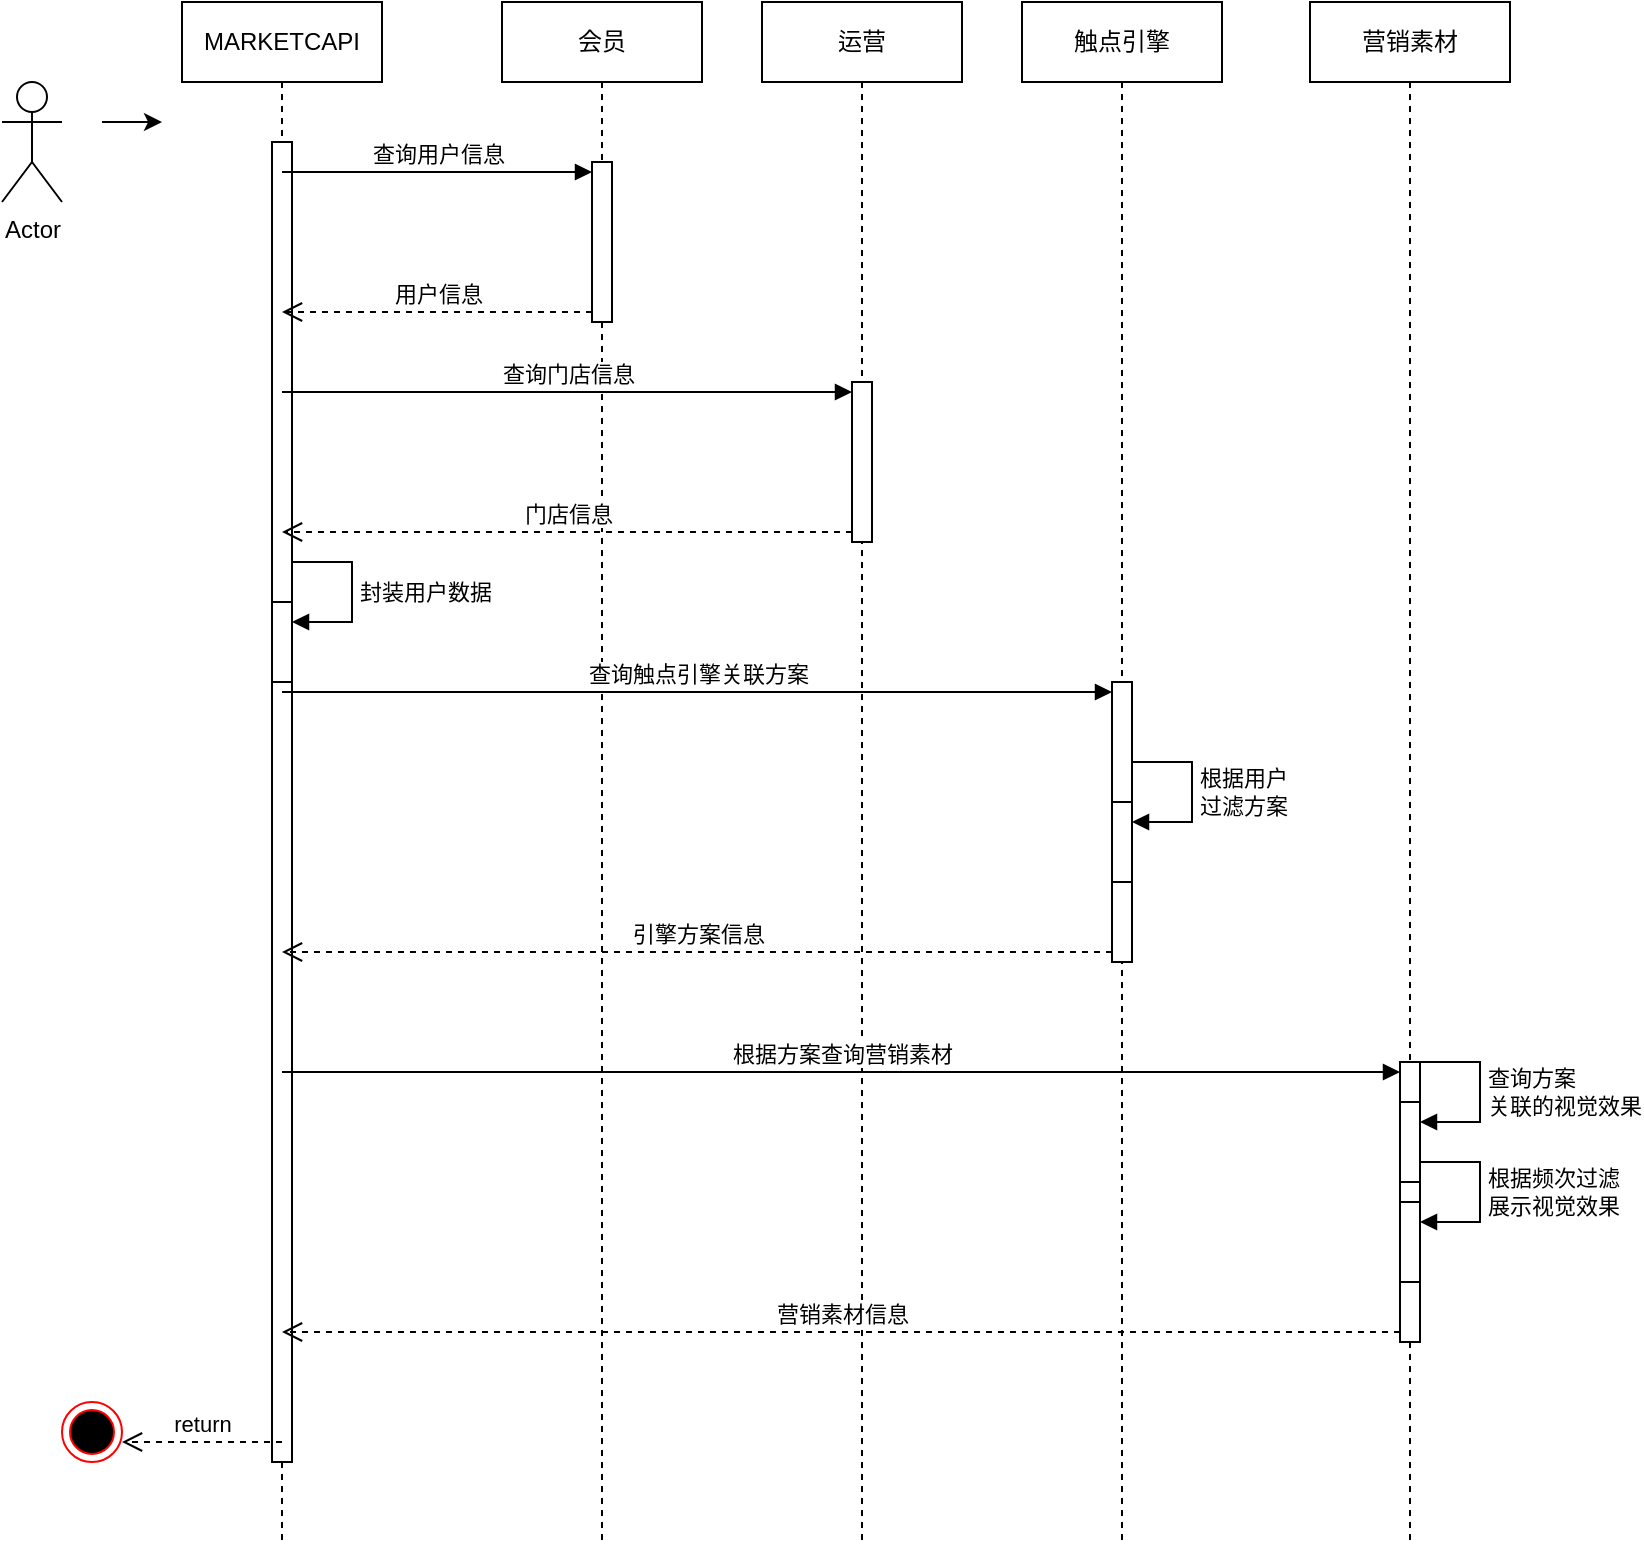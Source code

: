 <mxfile version="22.1.18" type="github">
  <diagram name="第 1 页" id="SsFlk2GtKNOXv96q0YYf">
    <mxGraphModel dx="1290" dy="522" grid="1" gridSize="10" guides="1" tooltips="1" connect="1" arrows="1" fold="1" page="1" pageScale="1" pageWidth="827" pageHeight="1169" math="0" shadow="0">
      <root>
        <mxCell id="0" />
        <mxCell id="1" parent="0" />
        <mxCell id="_XddeCAfCIbEAWG0HA93-1" value="MARKETCAPI" style="shape=umlLifeline;perimeter=lifelinePerimeter;whiteSpace=wrap;html=1;container=1;dropTarget=0;collapsible=0;recursiveResize=0;outlineConnect=0;portConstraint=eastwest;newEdgeStyle={&quot;curved&quot;:0,&quot;rounded&quot;:0};" parent="1" vertex="1">
          <mxGeometry x="110" y="70" width="100" height="770" as="geometry" />
        </mxCell>
        <mxCell id="_XddeCAfCIbEAWG0HA93-10" value="" style="html=1;points=[[0,0,0,0,5],[0,1,0,0,-5],[1,0,0,0,5],[1,1,0,0,-5]];perimeter=orthogonalPerimeter;outlineConnect=0;targetShapes=umlLifeline;portConstraint=eastwest;newEdgeStyle={&quot;curved&quot;:0,&quot;rounded&quot;:0};" parent="_XddeCAfCIbEAWG0HA93-1" vertex="1">
          <mxGeometry x="45" y="70" width="10" height="660" as="geometry" />
        </mxCell>
        <mxCell id="_XddeCAfCIbEAWG0HA93-20" value="" style="html=1;points=[[0,0,0,0,5],[0,1,0,0,-5],[1,0,0,0,5],[1,1,0,0,-5]];perimeter=orthogonalPerimeter;outlineConnect=0;targetShapes=umlLifeline;portConstraint=eastwest;newEdgeStyle={&quot;curved&quot;:0,&quot;rounded&quot;:0};" parent="_XddeCAfCIbEAWG0HA93-1" vertex="1">
          <mxGeometry x="45" y="300" width="10" height="40" as="geometry" />
        </mxCell>
        <mxCell id="_XddeCAfCIbEAWG0HA93-21" value="封装用户数据" style="html=1;align=left;spacingLeft=2;endArrow=block;rounded=0;edgeStyle=orthogonalEdgeStyle;curved=0;rounded=0;" parent="_XddeCAfCIbEAWG0HA93-1" target="_XddeCAfCIbEAWG0HA93-20" edge="1">
          <mxGeometry relative="1" as="geometry">
            <mxPoint x="55" y="280" as="sourcePoint" />
            <Array as="points">
              <mxPoint x="85" y="310" />
            </Array>
          </mxGeometry>
        </mxCell>
        <mxCell id="_XddeCAfCIbEAWG0HA93-2" value="营销素材" style="shape=umlLifeline;perimeter=lifelinePerimeter;whiteSpace=wrap;html=1;container=1;dropTarget=0;collapsible=0;recursiveResize=0;outlineConnect=0;portConstraint=eastwest;newEdgeStyle={&quot;curved&quot;:0,&quot;rounded&quot;:0};" parent="1" vertex="1">
          <mxGeometry x="674" y="70" width="100" height="770" as="geometry" />
        </mxCell>
        <mxCell id="_XddeCAfCIbEAWG0HA93-27" value="" style="html=1;points=[[0,0,0,0,5],[0,1,0,0,-5],[1,0,0,0,5],[1,1,0,0,-5]];perimeter=orthogonalPerimeter;outlineConnect=0;targetShapes=umlLifeline;portConstraint=eastwest;newEdgeStyle={&quot;curved&quot;:0,&quot;rounded&quot;:0};" parent="_XddeCAfCIbEAWG0HA93-2" vertex="1">
          <mxGeometry x="45" y="530" width="10" height="140" as="geometry" />
        </mxCell>
        <mxCell id="_XddeCAfCIbEAWG0HA93-34" value="" style="html=1;points=[[0,0,0,0,5],[0,1,0,0,-5],[1,0,0,0,5],[1,1,0,0,-5]];perimeter=orthogonalPerimeter;outlineConnect=0;targetShapes=umlLifeline;portConstraint=eastwest;newEdgeStyle={&quot;curved&quot;:0,&quot;rounded&quot;:0};" parent="_XddeCAfCIbEAWG0HA93-2" vertex="1">
          <mxGeometry x="45" y="550" width="10" height="40" as="geometry" />
        </mxCell>
        <mxCell id="_XddeCAfCIbEAWG0HA93-35" value="查询方案&lt;br&gt;关联的视觉效果" style="html=1;align=left;spacingLeft=2;endArrow=block;rounded=0;edgeStyle=orthogonalEdgeStyle;curved=0;rounded=0;" parent="_XddeCAfCIbEAWG0HA93-2" target="_XddeCAfCIbEAWG0HA93-34" edge="1">
          <mxGeometry relative="1" as="geometry">
            <mxPoint x="55" y="530" as="sourcePoint" />
            <Array as="points">
              <mxPoint x="85" y="560" />
            </Array>
          </mxGeometry>
        </mxCell>
        <mxCell id="_XddeCAfCIbEAWG0HA93-36" value="" style="html=1;points=[[0,0,0,0,5],[0,1,0,0,-5],[1,0,0,0,5],[1,1,0,0,-5]];perimeter=orthogonalPerimeter;outlineConnect=0;targetShapes=umlLifeline;portConstraint=eastwest;newEdgeStyle={&quot;curved&quot;:0,&quot;rounded&quot;:0};" parent="_XddeCAfCIbEAWG0HA93-2" vertex="1">
          <mxGeometry x="45" y="600" width="10" height="40" as="geometry" />
        </mxCell>
        <mxCell id="_XddeCAfCIbEAWG0HA93-37" value="根据频次过滤&lt;br&gt;展示视觉效果" style="html=1;align=left;spacingLeft=2;endArrow=block;rounded=0;edgeStyle=orthogonalEdgeStyle;curved=0;rounded=0;" parent="_XddeCAfCIbEAWG0HA93-2" target="_XddeCAfCIbEAWG0HA93-36" edge="1">
          <mxGeometry relative="1" as="geometry">
            <mxPoint x="55" y="580" as="sourcePoint" />
            <Array as="points">
              <mxPoint x="85" y="610" />
            </Array>
          </mxGeometry>
        </mxCell>
        <mxCell id="_XddeCAfCIbEAWG0HA93-3" value="触点引擎" style="shape=umlLifeline;perimeter=lifelinePerimeter;whiteSpace=wrap;html=1;container=1;dropTarget=0;collapsible=0;recursiveResize=0;outlineConnect=0;portConstraint=eastwest;newEdgeStyle={&quot;curved&quot;:0,&quot;rounded&quot;:0};" parent="1" vertex="1">
          <mxGeometry x="530" y="70" width="100" height="770" as="geometry" />
        </mxCell>
        <mxCell id="_XddeCAfCIbEAWG0HA93-22" value="" style="html=1;points=[[0,0,0,0,5],[0,1,0,0,-5],[1,0,0,0,5],[1,1,0,0,-5]];perimeter=orthogonalPerimeter;outlineConnect=0;targetShapes=umlLifeline;portConstraint=eastwest;newEdgeStyle={&quot;curved&quot;:0,&quot;rounded&quot;:0};" parent="_XddeCAfCIbEAWG0HA93-3" vertex="1">
          <mxGeometry x="45" y="340" width="10" height="140" as="geometry" />
        </mxCell>
        <mxCell id="_XddeCAfCIbEAWG0HA93-25" value="" style="html=1;points=[[0,0,0,0,5],[0,1,0,0,-5],[1,0,0,0,5],[1,1,0,0,-5]];perimeter=orthogonalPerimeter;outlineConnect=0;targetShapes=umlLifeline;portConstraint=eastwest;newEdgeStyle={&quot;curved&quot;:0,&quot;rounded&quot;:0};" parent="_XddeCAfCIbEAWG0HA93-3" vertex="1">
          <mxGeometry x="45" y="400" width="10" height="40" as="geometry" />
        </mxCell>
        <mxCell id="_XddeCAfCIbEAWG0HA93-26" value="根据用户&lt;br&gt;过滤方案" style="html=1;align=left;spacingLeft=2;endArrow=block;rounded=0;edgeStyle=orthogonalEdgeStyle;curved=0;rounded=0;" parent="_XddeCAfCIbEAWG0HA93-3" target="_XddeCAfCIbEAWG0HA93-25" edge="1">
          <mxGeometry relative="1" as="geometry">
            <mxPoint x="55" y="380" as="sourcePoint" />
            <Array as="points">
              <mxPoint x="85" y="410" />
            </Array>
            <mxPoint as="offset" />
          </mxGeometry>
        </mxCell>
        <mxCell id="_XddeCAfCIbEAWG0HA93-4" value="会员" style="shape=umlLifeline;perimeter=lifelinePerimeter;whiteSpace=wrap;html=1;container=1;dropTarget=0;collapsible=0;recursiveResize=0;outlineConnect=0;portConstraint=eastwest;newEdgeStyle={&quot;curved&quot;:0,&quot;rounded&quot;:0};" parent="1" vertex="1">
          <mxGeometry x="270" y="70" width="100" height="770" as="geometry" />
        </mxCell>
        <mxCell id="_XddeCAfCIbEAWG0HA93-7" value="" style="html=1;points=[[0,0,0,0,5],[0,1,0,0,-5],[1,0,0,0,5],[1,1,0,0,-5]];perimeter=orthogonalPerimeter;outlineConnect=0;targetShapes=umlLifeline;portConstraint=eastwest;newEdgeStyle={&quot;curved&quot;:0,&quot;rounded&quot;:0};" parent="_XddeCAfCIbEAWG0HA93-4" vertex="1">
          <mxGeometry x="45" y="80" width="10" height="80" as="geometry" />
        </mxCell>
        <mxCell id="_XddeCAfCIbEAWG0HA93-5" value="运营" style="shape=umlLifeline;perimeter=lifelinePerimeter;whiteSpace=wrap;html=1;container=1;dropTarget=0;collapsible=0;recursiveResize=0;outlineConnect=0;portConstraint=eastwest;newEdgeStyle={&quot;curved&quot;:0,&quot;rounded&quot;:0};" parent="1" vertex="1">
          <mxGeometry x="400" y="70" width="100" height="770" as="geometry" />
        </mxCell>
        <mxCell id="_XddeCAfCIbEAWG0HA93-11" value="" style="html=1;points=[[0,0,0,0,5],[0,1,0,0,-5],[1,0,0,0,5],[1,1,0,0,-5]];perimeter=orthogonalPerimeter;outlineConnect=0;targetShapes=umlLifeline;portConstraint=eastwest;newEdgeStyle={&quot;curved&quot;:0,&quot;rounded&quot;:0};" parent="_XddeCAfCIbEAWG0HA93-5" vertex="1">
          <mxGeometry x="45" y="190" width="10" height="80" as="geometry" />
        </mxCell>
        <mxCell id="_XddeCAfCIbEAWG0HA93-30" style="edgeStyle=orthogonalEdgeStyle;rounded=0;orthogonalLoop=1;jettySize=auto;html=1;" parent="1" edge="1">
          <mxGeometry relative="1" as="geometry">
            <mxPoint x="100" y="130" as="targetPoint" />
            <mxPoint x="70" y="130" as="sourcePoint" />
          </mxGeometry>
        </mxCell>
        <mxCell id="_XddeCAfCIbEAWG0HA93-6" value="Actor" style="shape=umlActor;verticalLabelPosition=bottom;verticalAlign=top;html=1;" parent="1" vertex="1">
          <mxGeometry x="20" y="110" width="30" height="60" as="geometry" />
        </mxCell>
        <mxCell id="_XddeCAfCIbEAWG0HA93-8" value="查询用户信息" style="html=1;verticalAlign=bottom;endArrow=block;curved=0;rounded=0;entryX=0;entryY=0;entryDx=0;entryDy=5;" parent="1" source="_XddeCAfCIbEAWG0HA93-1" target="_XddeCAfCIbEAWG0HA93-7" edge="1">
          <mxGeometry relative="1" as="geometry">
            <mxPoint x="245" y="155" as="sourcePoint" />
          </mxGeometry>
        </mxCell>
        <mxCell id="_XddeCAfCIbEAWG0HA93-9" value="用户信息" style="html=1;verticalAlign=bottom;endArrow=open;dashed=1;endSize=8;curved=0;rounded=0;exitX=0;exitY=1;exitDx=0;exitDy=-5;" parent="1" source="_XddeCAfCIbEAWG0HA93-7" target="_XddeCAfCIbEAWG0HA93-1" edge="1">
          <mxGeometry relative="1" as="geometry">
            <mxPoint x="245" y="225" as="targetPoint" />
          </mxGeometry>
        </mxCell>
        <mxCell id="_XddeCAfCIbEAWG0HA93-12" value="查询门店信息" style="html=1;verticalAlign=bottom;endArrow=block;curved=0;rounded=0;entryX=0;entryY=0;entryDx=0;entryDy=5;" parent="1" source="_XddeCAfCIbEAWG0HA93-1" target="_XddeCAfCIbEAWG0HA93-11" edge="1">
          <mxGeometry relative="1" as="geometry">
            <mxPoint x="375" y="265" as="sourcePoint" />
          </mxGeometry>
        </mxCell>
        <mxCell id="_XddeCAfCIbEAWG0HA93-13" value="门店信息" style="html=1;verticalAlign=bottom;endArrow=open;dashed=1;endSize=8;curved=0;rounded=0;exitX=0;exitY=1;exitDx=0;exitDy=-5;" parent="1" source="_XddeCAfCIbEAWG0HA93-11" target="_XddeCAfCIbEAWG0HA93-1" edge="1">
          <mxGeometry relative="1" as="geometry">
            <mxPoint x="375" y="335" as="targetPoint" />
          </mxGeometry>
        </mxCell>
        <mxCell id="_XddeCAfCIbEAWG0HA93-23" value="查询触点引擎关联方案" style="html=1;verticalAlign=bottom;endArrow=block;curved=0;rounded=0;entryX=0;entryY=0;entryDx=0;entryDy=5;" parent="1" source="_XddeCAfCIbEAWG0HA93-1" target="_XddeCAfCIbEAWG0HA93-22" edge="1">
          <mxGeometry relative="1" as="geometry">
            <mxPoint x="505" y="415" as="sourcePoint" />
          </mxGeometry>
        </mxCell>
        <mxCell id="_XddeCAfCIbEAWG0HA93-24" value="引擎方案信息" style="html=1;verticalAlign=bottom;endArrow=open;dashed=1;endSize=8;curved=0;rounded=0;exitX=0;exitY=1;exitDx=0;exitDy=-5;" parent="1" source="_XddeCAfCIbEAWG0HA93-22" target="_XddeCAfCIbEAWG0HA93-1" edge="1">
          <mxGeometry relative="1" as="geometry">
            <mxPoint x="505" y="485" as="targetPoint" />
          </mxGeometry>
        </mxCell>
        <mxCell id="_XddeCAfCIbEAWG0HA93-28" value="根据方案查询营销素材" style="html=1;verticalAlign=bottom;endArrow=block;curved=0;rounded=0;entryX=0;entryY=0;entryDx=0;entryDy=5;" parent="1" source="_XddeCAfCIbEAWG0HA93-1" target="_XddeCAfCIbEAWG0HA93-27" edge="1">
          <mxGeometry relative="1" as="geometry">
            <mxPoint x="649" y="605" as="sourcePoint" />
          </mxGeometry>
        </mxCell>
        <mxCell id="_XddeCAfCIbEAWG0HA93-29" value="营销素材信息" style="html=1;verticalAlign=bottom;endArrow=open;dashed=1;endSize=8;curved=0;rounded=0;exitX=0;exitY=1;exitDx=0;exitDy=-5;" parent="1" source="_XddeCAfCIbEAWG0HA93-27" target="_XddeCAfCIbEAWG0HA93-1" edge="1">
          <mxGeometry relative="1" as="geometry">
            <mxPoint x="649" y="675" as="targetPoint" />
          </mxGeometry>
        </mxCell>
        <mxCell id="_XddeCAfCIbEAWG0HA93-32" value="" style="ellipse;html=1;shape=endState;fillColor=#000000;strokeColor=#ff0000;" parent="1" vertex="1">
          <mxGeometry x="50" y="770" width="30" height="30" as="geometry" />
        </mxCell>
        <mxCell id="_XddeCAfCIbEAWG0HA93-33" value="return" style="html=1;verticalAlign=bottom;endArrow=open;dashed=1;endSize=8;curved=0;rounded=0;" parent="1" edge="1">
          <mxGeometry relative="1" as="geometry">
            <mxPoint x="160" y="790" as="sourcePoint" />
            <mxPoint x="80" y="790" as="targetPoint" />
          </mxGeometry>
        </mxCell>
      </root>
    </mxGraphModel>
  </diagram>
</mxfile>
